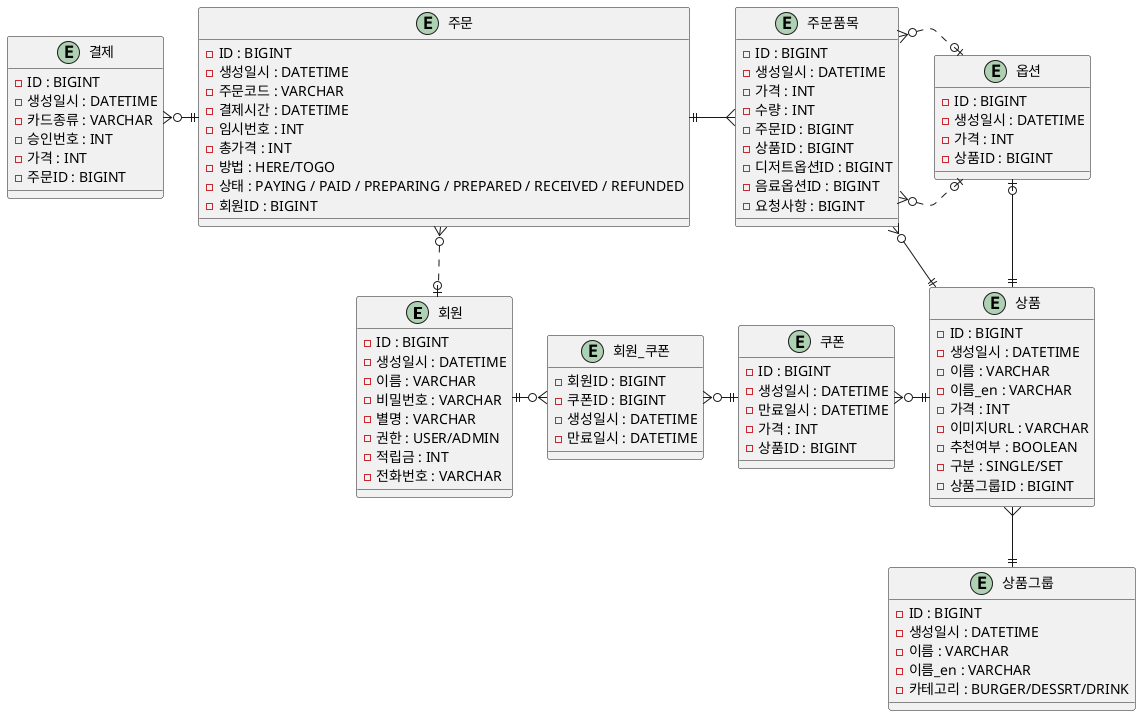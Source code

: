 @startuml
entity 회원 {
 - ID : BIGINT
 - 생성일시 : DATETIME
 - 이름 : VARCHAR
 - 비밀번호 : VARCHAR
 - 별명 : VARCHAR
 - 권한 : USER/ADMIN
 - 적립금 : INT
 - 전화번호 : VARCHAR
}
entity 쿠폰 {
 - ID : BIGINT
 - 생성일시 : DATETIME
 - 만료일시 : DATETIME
 - 가격 : INT
 - 상품ID : BIGINT
}
entity 회원_쿠폰 {
 - 회원ID : BIGINT
 - 쿠폰ID : BIGINT
 - 생성일시 : DATETIME
 - 만료일시 : DATETIME
}
entity 상품그룹 {
 - ID : BIGINT
 - 생성일시 : DATETIME
 - 이름 : VARCHAR
 - 이름_en : VARCHAR
 - 카테고리 : BURGER/DESSRT/DRINK
}
entity 상품 {
 - ID : BIGINT
 - 생성일시 : DATETIME
 - 이름 : VARCHAR
 - 이름_en : VARCHAR
 - 가격 : INT
 - 이미지URL : VARCHAR
 - 추천여부 : BOOLEAN
 - 구분 : SINGLE/SET
 - 상품그룹ID : BIGINT
}
entity 주문 {
 - ID : BIGINT
 - 생성일시 : DATETIME
 - 주문코드 : VARCHAR
 - 결제시간 : DATETIME
 - 임시번호 : INT
 - 총가격 : INT
 - 방법 : HERE/TOGO
 - 상태 : PAYING / PAID / PREPARING / PREPARED / RECEIVED / REFUNDED
 - 회원ID : BIGINT
}
entity 주문품목   { 
 - ID : BIGINT
 - 생성일시 : DATETIME
 - 가격 : INT
 - 수량 : INT
 - 주문ID : BIGINT
 - 상품ID : BIGINT
 - 디저트옵션ID : BIGINT
 - 음료옵션ID : BIGINT
 - 요청사항 : BIGINT
}
entity 옵션 {
 - ID : BIGINT
 - 생성일시 : DATETIME
 - 가격 : INT
 - 상품ID : BIGINT
}
entity 결제 {
 - ID : BIGINT
 - 생성일시 : DATETIME
 - 카드종류 : VARCHAR
 - 승인번호 : INT
 - 가격 : INT
 - 주문ID : BIGINT
}

회원 |o.up.o{ 주문
주문 ||-{ 주문품목
주문 ||-left-o{ 결제

주문품목 }o.right.o| 옵션
주문품목 }o.right.o| 옵션
주문품목 }o--||  상품

상품 ||-up-o| 옵션

상품그룹 ||-up-{ 상품

회원 ||-right-o{ 회원_쿠폰
회원_쿠폰 }o-right|| 쿠폰
쿠폰 }o-right-|| 상품
@enduml